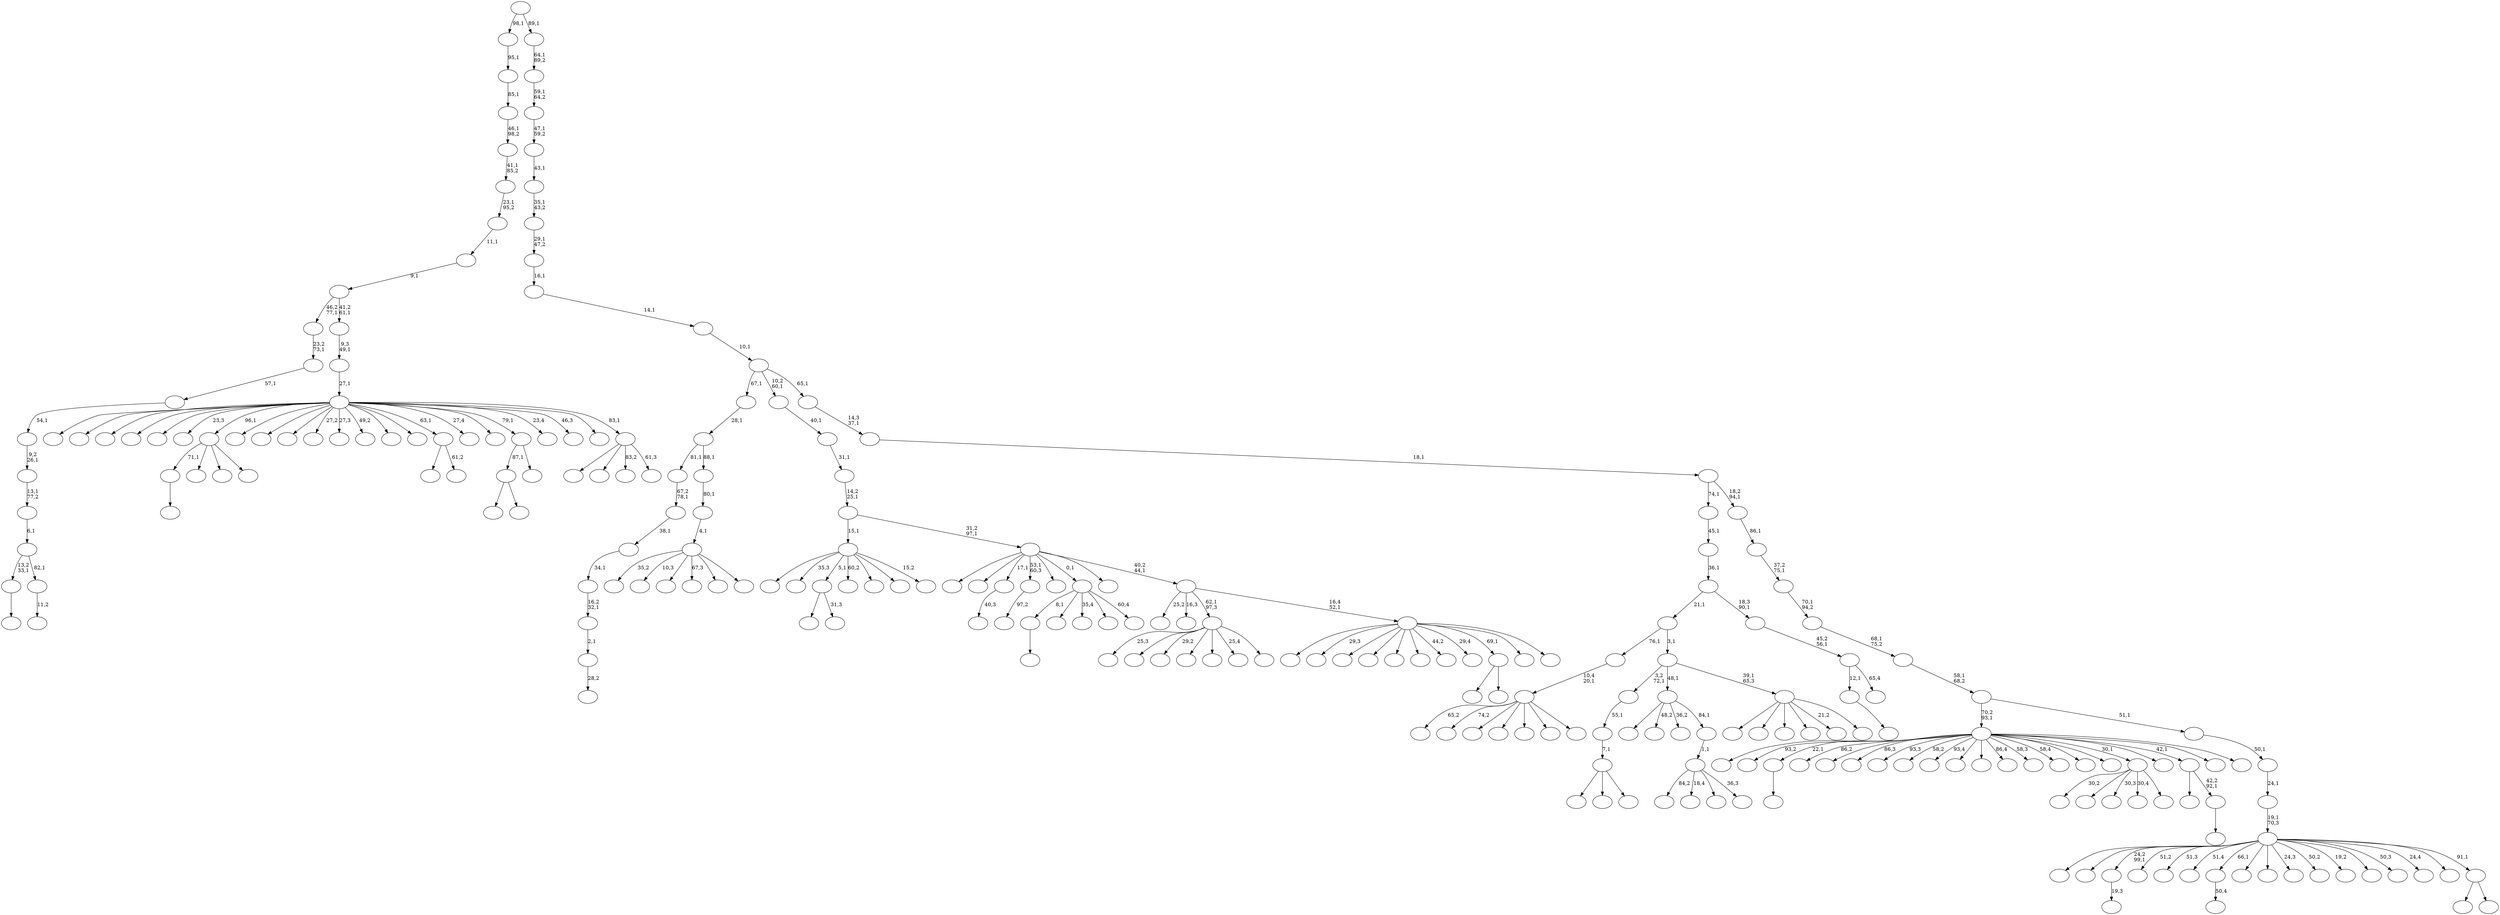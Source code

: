 digraph T {
	250 [label=""]
	249 [label=""]
	248 [label=""]
	247 [label=""]
	246 [label=""]
	245 [label=""]
	244 [label=""]
	243 [label=""]
	242 [label=""]
	241 [label=""]
	240 [label=""]
	239 [label=""]
	238 [label=""]
	237 [label=""]
	236 [label=""]
	235 [label=""]
	234 [label=""]
	233 [label=""]
	232 [label=""]
	231 [label=""]
	230 [label=""]
	229 [label=""]
	228 [label=""]
	227 [label=""]
	226 [label=""]
	225 [label=""]
	224 [label=""]
	223 [label=""]
	222 [label=""]
	221 [label=""]
	220 [label=""]
	219 [label=""]
	218 [label=""]
	217 [label=""]
	216 [label=""]
	215 [label=""]
	214 [label=""]
	213 [label=""]
	212 [label=""]
	211 [label=""]
	210 [label=""]
	209 [label=""]
	208 [label=""]
	207 [label=""]
	206 [label=""]
	205 [label=""]
	204 [label=""]
	203 [label=""]
	202 [label=""]
	201 [label=""]
	200 [label=""]
	199 [label=""]
	198 [label=""]
	197 [label=""]
	196 [label=""]
	195 [label=""]
	194 [label=""]
	193 [label=""]
	192 [label=""]
	191 [label=""]
	190 [label=""]
	189 [label=""]
	188 [label=""]
	187 [label=""]
	186 [label=""]
	185 [label=""]
	184 [label=""]
	183 [label=""]
	182 [label=""]
	181 [label=""]
	180 [label=""]
	179 [label=""]
	178 [label=""]
	177 [label=""]
	176 [label=""]
	175 [label=""]
	174 [label=""]
	173 [label=""]
	172 [label=""]
	171 [label=""]
	170 [label=""]
	169 [label=""]
	168 [label=""]
	167 [label=""]
	166 [label=""]
	165 [label=""]
	164 [label=""]
	163 [label=""]
	162 [label=""]
	161 [label=""]
	160 [label=""]
	159 [label=""]
	158 [label=""]
	157 [label=""]
	156 [label=""]
	155 [label=""]
	154 [label=""]
	153 [label=""]
	152 [label=""]
	151 [label=""]
	150 [label=""]
	149 [label=""]
	148 [label=""]
	147 [label=""]
	146 [label=""]
	145 [label=""]
	144 [label=""]
	143 [label=""]
	142 [label=""]
	141 [label=""]
	140 [label=""]
	139 [label=""]
	138 [label=""]
	137 [label=""]
	136 [label=""]
	135 [label=""]
	134 [label=""]
	133 [label=""]
	132 [label=""]
	131 [label=""]
	130 [label=""]
	129 [label=""]
	128 [label=""]
	127 [label=""]
	126 [label=""]
	125 [label=""]
	124 [label=""]
	123 [label=""]
	122 [label=""]
	121 [label=""]
	120 [label=""]
	119 [label=""]
	118 [label=""]
	117 [label=""]
	116 [label=""]
	115 [label=""]
	114 [label=""]
	113 [label=""]
	112 [label=""]
	111 [label=""]
	110 [label=""]
	109 [label=""]
	108 [label=""]
	107 [label=""]
	106 [label=""]
	105 [label=""]
	104 [label=""]
	103 [label=""]
	102 [label=""]
	101 [label=""]
	100 [label=""]
	99 [label=""]
	98 [label=""]
	97 [label=""]
	96 [label=""]
	95 [label=""]
	94 [label=""]
	93 [label=""]
	92 [label=""]
	91 [label=""]
	90 [label=""]
	89 [label=""]
	88 [label=""]
	87 [label=""]
	86 [label=""]
	85 [label=""]
	84 [label=""]
	83 [label=""]
	82 [label=""]
	81 [label=""]
	80 [label=""]
	79 [label=""]
	78 [label=""]
	77 [label=""]
	76 [label=""]
	75 [label=""]
	74 [label=""]
	73 [label=""]
	72 [label=""]
	71 [label=""]
	70 [label=""]
	69 [label=""]
	68 [label=""]
	67 [label=""]
	66 [label=""]
	65 [label=""]
	64 [label=""]
	63 [label=""]
	62 [label=""]
	61 [label=""]
	60 [label=""]
	59 [label=""]
	58 [label=""]
	57 [label=""]
	56 [label=""]
	55 [label=""]
	54 [label=""]
	53 [label=""]
	52 [label=""]
	51 [label=""]
	50 [label=""]
	49 [label=""]
	48 [label=""]
	47 [label=""]
	46 [label=""]
	45 [label=""]
	44 [label=""]
	43 [label=""]
	42 [label=""]
	41 [label=""]
	40 [label=""]
	39 [label=""]
	38 [label=""]
	37 [label=""]
	36 [label=""]
	35 [label=""]
	34 [label=""]
	33 [label=""]
	32 [label=""]
	31 [label=""]
	30 [label=""]
	29 [label=""]
	28 [label=""]
	27 [label=""]
	26 [label=""]
	25 [label=""]
	24 [label=""]
	23 [label=""]
	22 [label=""]
	21 [label=""]
	20 [label=""]
	19 [label=""]
	18 [label=""]
	17 [label=""]
	16 [label=""]
	15 [label=""]
	14 [label=""]
	13 [label=""]
	12 [label=""]
	11 [label=""]
	10 [label=""]
	9 [label=""]
	8 [label=""]
	7 [label=""]
	6 [label=""]
	5 [label=""]
	4 [label=""]
	3 [label=""]
	2 [label=""]
	1 [label=""]
	0 [label=""]
	243 -> 244 [label=""]
	237 -> 238 [label="19,3"]
	233 -> 247 [label=""]
	233 -> 234 [label="31,3"]
	224 -> 225 [label=""]
	221 -> 222 [label="40,3"]
	219 -> 220 [label=""]
	213 -> 214 [label=""]
	202 -> 203 [label=""]
	199 -> 212 [label=""]
	199 -> 201 [label=""]
	199 -> 200 [label=""]
	198 -> 199 [label="7,1"]
	197 -> 198 [label="55,1"]
	194 -> 195 [label="97,2"]
	187 -> 188 [label="28,2"]
	186 -> 187 [label="2,1"]
	185 -> 186 [label="16,2\n32,1"]
	184 -> 185 [label="34,1"]
	183 -> 184 [label="38,1"]
	182 -> 183 [label="67,2\n78,1"]
	174 -> 175 [label="50,4"]
	172 -> 173 [label="11,2"]
	171 -> 213 [label="13,2\n33,1"]
	171 -> 172 [label="82,1"]
	170 -> 171 [label="6,1"]
	169 -> 170 [label="13,1\n77,2"]
	168 -> 169 [label="9,2\n26,1"]
	167 -> 168 [label="54,1"]
	166 -> 167 [label="57,1"]
	165 -> 166 [label="23,2\n73,1"]
	161 -> 202 [label="71,1"]
	161 -> 191 [label=""]
	161 -> 179 [label=""]
	161 -> 162 [label=""]
	156 -> 243 [label="8,1"]
	156 -> 190 [label=""]
	156 -> 176 [label="35,4"]
	156 -> 160 [label=""]
	156 -> 157 [label="60,4"]
	117 -> 226 [label="35,2"]
	117 -> 215 [label="10,3"]
	117 -> 148 [label=""]
	117 -> 133 [label="67,3"]
	117 -> 121 [label=""]
	117 -> 118 [label=""]
	116 -> 117 [label="4,1"]
	115 -> 116 [label="80,1"]
	114 -> 182 [label="81,1"]
	114 -> 115 [label="88,1"]
	113 -> 114 [label="28,1"]
	108 -> 209 [label=""]
	108 -> 109 [label=""]
	105 -> 131 [label=""]
	105 -> 106 [label="61,2"]
	92 -> 108 [label="87,1"]
	92 -> 93 [label=""]
	87 -> 230 [label="30,2"]
	87 -> 210 [label=""]
	87 -> 178 [label="30,3"]
	87 -> 164 [label="30,4"]
	87 -> 88 [label=""]
	85 -> 207 [label="65,2"]
	85 -> 205 [label="74,2"]
	85 -> 136 [label=""]
	85 -> 134 [label=""]
	85 -> 123 [label=""]
	85 -> 91 [label=""]
	85 -> 86 [label=""]
	84 -> 85 [label="10,4\n20,1"]
	77 -> 78 [label=""]
	76 -> 242 [label=""]
	76 -> 77 [label="42,2\n92,1"]
	72 -> 250 [label=""]
	72 -> 228 [label="93,2"]
	72 -> 219 [label="22,1"]
	72 -> 218 [label="86,2"]
	72 -> 216 [label=""]
	72 -> 154 [label="86,3"]
	72 -> 149 [label="93,3"]
	72 -> 138 [label="58,2"]
	72 -> 130 [label="93,4"]
	72 -> 129 [label=""]
	72 -> 128 [label=""]
	72 -> 119 [label="86,4"]
	72 -> 110 [label="58,3"]
	72 -> 107 [label="58,4"]
	72 -> 103 [label=""]
	72 -> 98 [label=""]
	72 -> 87 [label="30,1"]
	72 -> 83 [label=""]
	72 -> 76 [label="42,1"]
	72 -> 74 [label=""]
	72 -> 73 [label=""]
	67 -> 177 [label="84,2"]
	67 -> 100 [label="18,4"]
	67 -> 99 [label=""]
	67 -> 68 [label="36,3"]
	66 -> 67 [label="1,1"]
	65 -> 248 [label=""]
	65 -> 152 [label="48,2"]
	65 -> 79 [label="36,2"]
	65 -> 66 [label="84,1"]
	63 -> 227 [label=""]
	63 -> 211 [label=""]
	63 -> 153 [label=""]
	63 -> 132 [label=""]
	63 -> 69 [label="21,2"]
	63 -> 64 [label=""]
	62 -> 197 [label="3,2\n72,1"]
	62 -> 65 [label="48,1"]
	62 -> 63 [label="39,1\n65,3"]
	61 -> 84 [label="76,1"]
	61 -> 62 [label="3,1"]
	59 -> 224 [label="12,1"]
	59 -> 60 [label="65,4"]
	58 -> 59 [label="45,2\n56,1"]
	57 -> 61 [label="21,1"]
	57 -> 58 [label="18,3\n90,1"]
	56 -> 57 [label="36,1"]
	55 -> 56 [label="45,1"]
	52 -> 241 [label="25,3"]
	52 -> 217 [label=""]
	52 -> 180 [label="29,2"]
	52 -> 141 [label=""]
	52 -> 101 [label=""]
	52 -> 96 [label="25,4"]
	52 -> 53 [label=""]
	50 -> 90 [label=""]
	50 -> 51 [label=""]
	48 -> 249 [label=""]
	48 -> 239 [label="35,3"]
	48 -> 233 [label="5,1"]
	48 -> 122 [label="60,2"]
	48 -> 95 [label=""]
	48 -> 89 [label=""]
	48 -> 49 [label="15,2"]
	45 -> 127 [label=""]
	45 -> 126 [label=""]
	45 -> 104 [label="83,2"]
	45 -> 46 [label="61,3"]
	44 -> 245 [label=""]
	44 -> 232 [label=""]
	44 -> 223 [label=""]
	44 -> 206 [label=""]
	44 -> 204 [label=""]
	44 -> 196 [label="23,3"]
	44 -> 161 [label="96,1"]
	44 -> 158 [label=""]
	44 -> 155 [label=""]
	44 -> 150 [label=""]
	44 -> 145 [label="27,2"]
	44 -> 140 [label="27,3"]
	44 -> 135 [label="49,2"]
	44 -> 124 [label=""]
	44 -> 111 [label=""]
	44 -> 105 [label="63,1"]
	44 -> 102 [label="27,4"]
	44 -> 94 [label=""]
	44 -> 92 [label="79,1"]
	44 -> 80 [label="23,4"]
	44 -> 75 [label="46,3"]
	44 -> 71 [label=""]
	44 -> 45 [label="83,1"]
	43 -> 44 [label="27,1"]
	42 -> 43 [label="9,3\n49,1"]
	41 -> 165 [label="46,2\n77,1"]
	41 -> 42 [label="41,2\n61,1"]
	40 -> 41 [label="9,1"]
	39 -> 40 [label="11,1"]
	38 -> 39 [label="23,1\n95,2"]
	37 -> 38 [label="41,1\n85,2"]
	36 -> 37 [label="46,1\n98,2"]
	35 -> 36 [label="85,1"]
	34 -> 35 [label="95,1"]
	32 -> 208 [label=""]
	32 -> 193 [label="29,3"]
	32 -> 163 [label=""]
	32 -> 151 [label=""]
	32 -> 143 [label=""]
	32 -> 125 [label=""]
	32 -> 112 [label="44,2"]
	32 -> 81 [label="29,4"]
	32 -> 50 [label="69,1"]
	32 -> 47 [label=""]
	32 -> 33 [label=""]
	31 -> 231 [label="25,2"]
	31 -> 159 [label="16,3"]
	31 -> 52 [label="62,1\n97,3"]
	31 -> 32 [label="16,4\n52,1"]
	30 -> 235 [label=""]
	30 -> 229 [label=""]
	30 -> 221 [label="17,1"]
	30 -> 194 [label="53,1\n60,3"]
	30 -> 181 [label=""]
	30 -> 156 [label="0,1"]
	30 -> 70 [label=""]
	30 -> 31 [label="40,2\n44,1"]
	29 -> 48 [label="15,1"]
	29 -> 30 [label="31,2\n97,1"]
	28 -> 29 [label="14,2\n25,1"]
	27 -> 28 [label="31,1"]
	26 -> 27 [label="40,1"]
	24 -> 142 [label=""]
	24 -> 25 [label=""]
	23 -> 246 [label=""]
	23 -> 240 [label=""]
	23 -> 237 [label="24,2\n99,1"]
	23 -> 236 [label="51,2"]
	23 -> 192 [label="51,3"]
	23 -> 189 [label="51,4"]
	23 -> 174 [label="66,1"]
	23 -> 147 [label=""]
	23 -> 146 [label=""]
	23 -> 144 [label="24,3"]
	23 -> 139 [label="50,2"]
	23 -> 137 [label="19,2"]
	23 -> 120 [label=""]
	23 -> 97 [label="50,3"]
	23 -> 82 [label="24,4"]
	23 -> 54 [label=""]
	23 -> 24 [label="91,1"]
	22 -> 23 [label="19,1\n70,3"]
	21 -> 22 [label="24,1"]
	20 -> 21 [label="50,1"]
	19 -> 72 [label="70,2\n93,1"]
	19 -> 20 [label="51,1"]
	18 -> 19 [label="58,1\n68,2"]
	17 -> 18 [label="68,1\n75,2"]
	16 -> 17 [label="70,1\n94,2"]
	15 -> 16 [label="37,2\n75,1"]
	14 -> 15 [label="86,1"]
	13 -> 55 [label="74,1"]
	13 -> 14 [label="18,2\n94,1"]
	12 -> 13 [label="18,1"]
	11 -> 12 [label="14,3\n37,1"]
	10 -> 113 [label="67,1"]
	10 -> 26 [label="10,2\n60,1"]
	10 -> 11 [label="65,1"]
	9 -> 10 [label="10,1"]
	8 -> 9 [label="14,1"]
	7 -> 8 [label="16,1"]
	6 -> 7 [label="29,1\n47,2"]
	5 -> 6 [label="35,1\n43,2"]
	4 -> 5 [label="43,1"]
	3 -> 4 [label="47,1\n59,2"]
	2 -> 3 [label="59,1\n64,2"]
	1 -> 2 [label="64,1\n89,2"]
	0 -> 34 [label="98,1"]
	0 -> 1 [label="89,1"]
}
